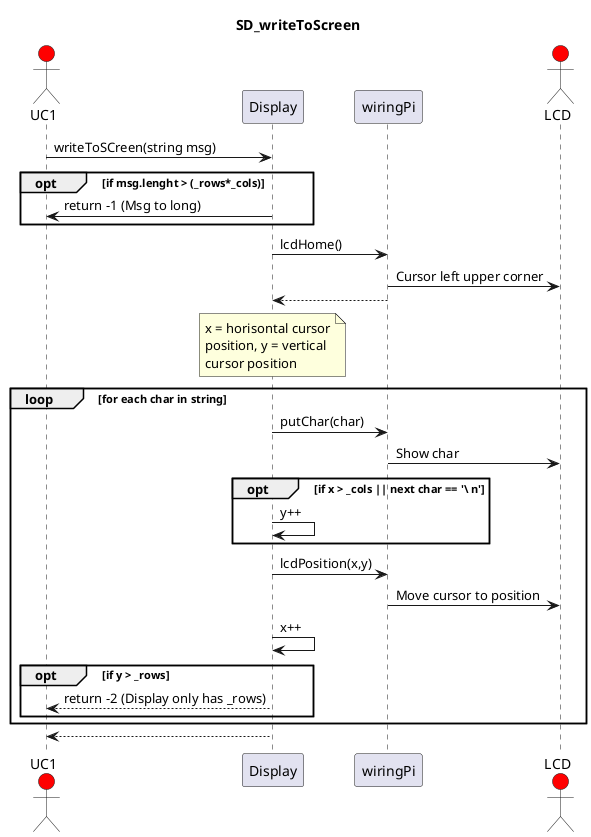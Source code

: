 @startuml

title SD_writeToScreen

actor UC1 #red
participant Display
participant wiringPi
actor LCD #red

skinparam wrapWidth 150

UC1 -> Display : writeToSCreen(string msg)
opt if msg.lenght > (_rows*_cols)
    Display->UC1 : return -1 (Msg to long)
end

Display -> wiringPi : lcdHome()
wiringPi -> LCD : Cursor left upper corner
wiringPi --> Display : 

note over Display : x = horisontal cursor position, y = vertical cursor position

loop for each char in string
    Display -> wiringPi : putChar(char)
    wiringPi -> LCD : Show char
    opt if x > _cols || next char == '\ n' 
        Display -> Display : y++
    end opt
    Display -> wiringPi : lcdPosition(x,y)
    wiringPi -> LCD : Move cursor to position
    Display -> Display : x++
    opt if y > _rows
        Display --> UC1 : return -2 (Display only has _rows)
    end opt
end loop
Display --> UC1 : 


@enduml